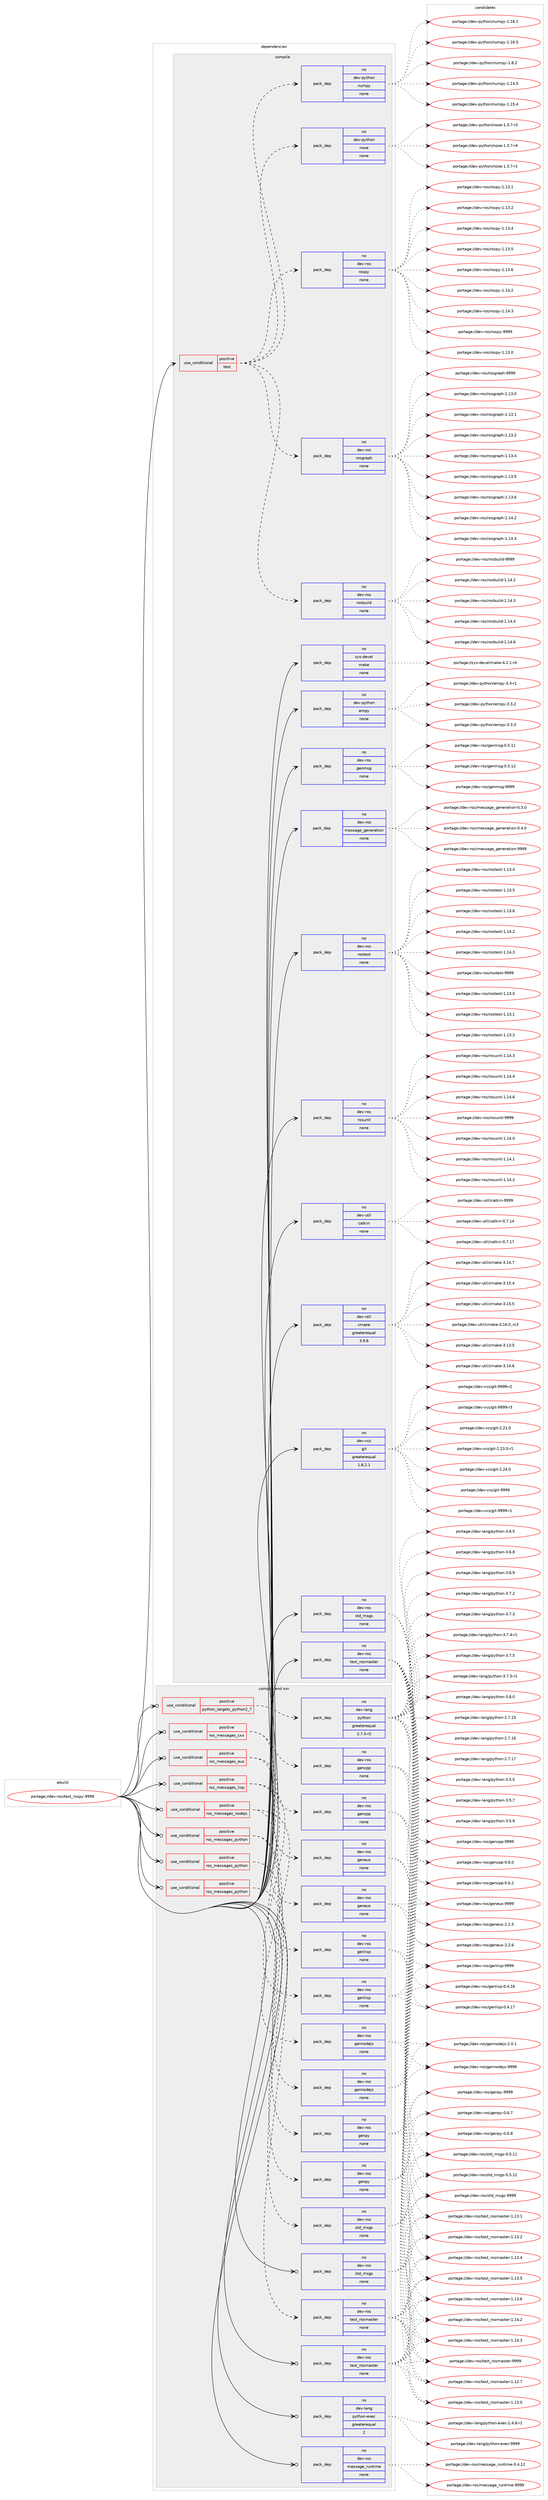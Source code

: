 digraph prolog {

# *************
# Graph options
# *************

newrank=true;
concentrate=true;
compound=true;
graph [rankdir=LR,fontname=Helvetica,fontsize=10,ranksep=1.5];#, ranksep=2.5, nodesep=0.2];
edge  [arrowhead=vee];
node  [fontname=Helvetica,fontsize=10];

# **********
# The ebuild
# **********

subgraph cluster_leftcol {
color=gray;
rank=same;
label=<<i>ebuild</i>>;
id [label="portage://dev-ros/test_rospy-9999", color=red, width=4, href="../dev-ros/test_rospy-9999.svg"];
}

# ****************
# The dependencies
# ****************

subgraph cluster_midcol {
color=gray;
label=<<i>dependencies</i>>;
subgraph cluster_compile {
fillcolor="#eeeeee";
style=filled;
label=<<i>compile</i>>;
subgraph cond45397 {
dependency205277 [label=<<TABLE BORDER="0" CELLBORDER="1" CELLSPACING="0" CELLPADDING="4"><TR><TD ROWSPAN="3" CELLPADDING="10">use_conditional</TD></TR><TR><TD>positive</TD></TR><TR><TD>test</TD></TR></TABLE>>, shape=none, color=red];
subgraph pack156452 {
dependency205278 [label=<<TABLE BORDER="0" CELLBORDER="1" CELLSPACING="0" CELLPADDING="4" WIDTH="220"><TR><TD ROWSPAN="6" CELLPADDING="30">pack_dep</TD></TR><TR><TD WIDTH="110">no</TD></TR><TR><TD>dev-python</TD></TR><TR><TD>numpy</TD></TR><TR><TD>none</TD></TR><TR><TD></TD></TR></TABLE>>, shape=none, color=blue];
}
dependency205277:e -> dependency205278:w [weight=20,style="dashed",arrowhead="vee"];
subgraph pack156453 {
dependency205279 [label=<<TABLE BORDER="0" CELLBORDER="1" CELLSPACING="0" CELLPADDING="4" WIDTH="220"><TR><TD ROWSPAN="6" CELLPADDING="30">pack_dep</TD></TR><TR><TD WIDTH="110">no</TD></TR><TR><TD>dev-ros</TD></TR><TR><TD>rosbuild</TD></TR><TR><TD>none</TD></TR><TR><TD></TD></TR></TABLE>>, shape=none, color=blue];
}
dependency205277:e -> dependency205279:w [weight=20,style="dashed",arrowhead="vee"];
subgraph pack156454 {
dependency205280 [label=<<TABLE BORDER="0" CELLBORDER="1" CELLSPACING="0" CELLPADDING="4" WIDTH="220"><TR><TD ROWSPAN="6" CELLPADDING="30">pack_dep</TD></TR><TR><TD WIDTH="110">no</TD></TR><TR><TD>dev-ros</TD></TR><TR><TD>rosgraph</TD></TR><TR><TD>none</TD></TR><TR><TD></TD></TR></TABLE>>, shape=none, color=blue];
}
dependency205277:e -> dependency205280:w [weight=20,style="dashed",arrowhead="vee"];
subgraph pack156455 {
dependency205281 [label=<<TABLE BORDER="0" CELLBORDER="1" CELLSPACING="0" CELLPADDING="4" WIDTH="220"><TR><TD ROWSPAN="6" CELLPADDING="30">pack_dep</TD></TR><TR><TD WIDTH="110">no</TD></TR><TR><TD>dev-ros</TD></TR><TR><TD>rospy</TD></TR><TR><TD>none</TD></TR><TR><TD></TD></TR></TABLE>>, shape=none, color=blue];
}
dependency205277:e -> dependency205281:w [weight=20,style="dashed",arrowhead="vee"];
subgraph pack156456 {
dependency205282 [label=<<TABLE BORDER="0" CELLBORDER="1" CELLSPACING="0" CELLPADDING="4" WIDTH="220"><TR><TD ROWSPAN="6" CELLPADDING="30">pack_dep</TD></TR><TR><TD WIDTH="110">no</TD></TR><TR><TD>dev-python</TD></TR><TR><TD>nose</TD></TR><TR><TD>none</TD></TR><TR><TD></TD></TR></TABLE>>, shape=none, color=blue];
}
dependency205277:e -> dependency205282:w [weight=20,style="dashed",arrowhead="vee"];
}
id:e -> dependency205277:w [weight=20,style="solid",arrowhead="vee"];
subgraph pack156457 {
dependency205283 [label=<<TABLE BORDER="0" CELLBORDER="1" CELLSPACING="0" CELLPADDING="4" WIDTH="220"><TR><TD ROWSPAN="6" CELLPADDING="30">pack_dep</TD></TR><TR><TD WIDTH="110">no</TD></TR><TR><TD>dev-python</TD></TR><TR><TD>empy</TD></TR><TR><TD>none</TD></TR><TR><TD></TD></TR></TABLE>>, shape=none, color=blue];
}
id:e -> dependency205283:w [weight=20,style="solid",arrowhead="vee"];
subgraph pack156458 {
dependency205284 [label=<<TABLE BORDER="0" CELLBORDER="1" CELLSPACING="0" CELLPADDING="4" WIDTH="220"><TR><TD ROWSPAN="6" CELLPADDING="30">pack_dep</TD></TR><TR><TD WIDTH="110">no</TD></TR><TR><TD>dev-ros</TD></TR><TR><TD>genmsg</TD></TR><TR><TD>none</TD></TR><TR><TD></TD></TR></TABLE>>, shape=none, color=blue];
}
id:e -> dependency205284:w [weight=20,style="solid",arrowhead="vee"];
subgraph pack156459 {
dependency205285 [label=<<TABLE BORDER="0" CELLBORDER="1" CELLSPACING="0" CELLPADDING="4" WIDTH="220"><TR><TD ROWSPAN="6" CELLPADDING="30">pack_dep</TD></TR><TR><TD WIDTH="110">no</TD></TR><TR><TD>dev-ros</TD></TR><TR><TD>message_generation</TD></TR><TR><TD>none</TD></TR><TR><TD></TD></TR></TABLE>>, shape=none, color=blue];
}
id:e -> dependency205285:w [weight=20,style="solid",arrowhead="vee"];
subgraph pack156460 {
dependency205286 [label=<<TABLE BORDER="0" CELLBORDER="1" CELLSPACING="0" CELLPADDING="4" WIDTH="220"><TR><TD ROWSPAN="6" CELLPADDING="30">pack_dep</TD></TR><TR><TD WIDTH="110">no</TD></TR><TR><TD>dev-ros</TD></TR><TR><TD>rostest</TD></TR><TR><TD>none</TD></TR><TR><TD></TD></TR></TABLE>>, shape=none, color=blue];
}
id:e -> dependency205286:w [weight=20,style="solid",arrowhead="vee"];
subgraph pack156461 {
dependency205287 [label=<<TABLE BORDER="0" CELLBORDER="1" CELLSPACING="0" CELLPADDING="4" WIDTH="220"><TR><TD ROWSPAN="6" CELLPADDING="30">pack_dep</TD></TR><TR><TD WIDTH="110">no</TD></TR><TR><TD>dev-ros</TD></TR><TR><TD>rosunit</TD></TR><TR><TD>none</TD></TR><TR><TD></TD></TR></TABLE>>, shape=none, color=blue];
}
id:e -> dependency205287:w [weight=20,style="solid",arrowhead="vee"];
subgraph pack156462 {
dependency205288 [label=<<TABLE BORDER="0" CELLBORDER="1" CELLSPACING="0" CELLPADDING="4" WIDTH="220"><TR><TD ROWSPAN="6" CELLPADDING="30">pack_dep</TD></TR><TR><TD WIDTH="110">no</TD></TR><TR><TD>dev-ros</TD></TR><TR><TD>std_msgs</TD></TR><TR><TD>none</TD></TR><TR><TD></TD></TR></TABLE>>, shape=none, color=blue];
}
id:e -> dependency205288:w [weight=20,style="solid",arrowhead="vee"];
subgraph pack156463 {
dependency205289 [label=<<TABLE BORDER="0" CELLBORDER="1" CELLSPACING="0" CELLPADDING="4" WIDTH="220"><TR><TD ROWSPAN="6" CELLPADDING="30">pack_dep</TD></TR><TR><TD WIDTH="110">no</TD></TR><TR><TD>dev-ros</TD></TR><TR><TD>test_rosmaster</TD></TR><TR><TD>none</TD></TR><TR><TD></TD></TR></TABLE>>, shape=none, color=blue];
}
id:e -> dependency205289:w [weight=20,style="solid",arrowhead="vee"];
subgraph pack156464 {
dependency205290 [label=<<TABLE BORDER="0" CELLBORDER="1" CELLSPACING="0" CELLPADDING="4" WIDTH="220"><TR><TD ROWSPAN="6" CELLPADDING="30">pack_dep</TD></TR><TR><TD WIDTH="110">no</TD></TR><TR><TD>dev-util</TD></TR><TR><TD>catkin</TD></TR><TR><TD>none</TD></TR><TR><TD></TD></TR></TABLE>>, shape=none, color=blue];
}
id:e -> dependency205290:w [weight=20,style="solid",arrowhead="vee"];
subgraph pack156465 {
dependency205291 [label=<<TABLE BORDER="0" CELLBORDER="1" CELLSPACING="0" CELLPADDING="4" WIDTH="220"><TR><TD ROWSPAN="6" CELLPADDING="30">pack_dep</TD></TR><TR><TD WIDTH="110">no</TD></TR><TR><TD>dev-util</TD></TR><TR><TD>cmake</TD></TR><TR><TD>greaterequal</TD></TR><TR><TD>3.9.6</TD></TR></TABLE>>, shape=none, color=blue];
}
id:e -> dependency205291:w [weight=20,style="solid",arrowhead="vee"];
subgraph pack156466 {
dependency205292 [label=<<TABLE BORDER="0" CELLBORDER="1" CELLSPACING="0" CELLPADDING="4" WIDTH="220"><TR><TD ROWSPAN="6" CELLPADDING="30">pack_dep</TD></TR><TR><TD WIDTH="110">no</TD></TR><TR><TD>dev-vcs</TD></TR><TR><TD>git</TD></TR><TR><TD>greaterequal</TD></TR><TR><TD>1.8.2.1</TD></TR></TABLE>>, shape=none, color=blue];
}
id:e -> dependency205292:w [weight=20,style="solid",arrowhead="vee"];
subgraph pack156467 {
dependency205293 [label=<<TABLE BORDER="0" CELLBORDER="1" CELLSPACING="0" CELLPADDING="4" WIDTH="220"><TR><TD ROWSPAN="6" CELLPADDING="30">pack_dep</TD></TR><TR><TD WIDTH="110">no</TD></TR><TR><TD>sys-devel</TD></TR><TR><TD>make</TD></TR><TR><TD>none</TD></TR><TR><TD></TD></TR></TABLE>>, shape=none, color=blue];
}
id:e -> dependency205293:w [weight=20,style="solid",arrowhead="vee"];
}
subgraph cluster_compileandrun {
fillcolor="#eeeeee";
style=filled;
label=<<i>compile and run</i>>;
subgraph cond45398 {
dependency205294 [label=<<TABLE BORDER="0" CELLBORDER="1" CELLSPACING="0" CELLPADDING="4"><TR><TD ROWSPAN="3" CELLPADDING="10">use_conditional</TD></TR><TR><TD>positive</TD></TR><TR><TD>python_targets_python2_7</TD></TR></TABLE>>, shape=none, color=red];
subgraph pack156468 {
dependency205295 [label=<<TABLE BORDER="0" CELLBORDER="1" CELLSPACING="0" CELLPADDING="4" WIDTH="220"><TR><TD ROWSPAN="6" CELLPADDING="30">pack_dep</TD></TR><TR><TD WIDTH="110">no</TD></TR><TR><TD>dev-lang</TD></TR><TR><TD>python</TD></TR><TR><TD>greaterequal</TD></TR><TR><TD>2.7.5-r2</TD></TR></TABLE>>, shape=none, color=blue];
}
dependency205294:e -> dependency205295:w [weight=20,style="dashed",arrowhead="vee"];
}
id:e -> dependency205294:w [weight=20,style="solid",arrowhead="odotvee"];
subgraph cond45399 {
dependency205296 [label=<<TABLE BORDER="0" CELLBORDER="1" CELLSPACING="0" CELLPADDING="4"><TR><TD ROWSPAN="3" CELLPADDING="10">use_conditional</TD></TR><TR><TD>positive</TD></TR><TR><TD>ros_messages_cxx</TD></TR></TABLE>>, shape=none, color=red];
subgraph pack156469 {
dependency205297 [label=<<TABLE BORDER="0" CELLBORDER="1" CELLSPACING="0" CELLPADDING="4" WIDTH="220"><TR><TD ROWSPAN="6" CELLPADDING="30">pack_dep</TD></TR><TR><TD WIDTH="110">no</TD></TR><TR><TD>dev-ros</TD></TR><TR><TD>gencpp</TD></TR><TR><TD>none</TD></TR><TR><TD></TD></TR></TABLE>>, shape=none, color=blue];
}
dependency205296:e -> dependency205297:w [weight=20,style="dashed",arrowhead="vee"];
subgraph pack156470 {
dependency205298 [label=<<TABLE BORDER="0" CELLBORDER="1" CELLSPACING="0" CELLPADDING="4" WIDTH="220"><TR><TD ROWSPAN="6" CELLPADDING="30">pack_dep</TD></TR><TR><TD WIDTH="110">no</TD></TR><TR><TD>dev-ros</TD></TR><TR><TD>gencpp</TD></TR><TR><TD>none</TD></TR><TR><TD></TD></TR></TABLE>>, shape=none, color=blue];
}
dependency205296:e -> dependency205298:w [weight=20,style="dashed",arrowhead="vee"];
}
id:e -> dependency205296:w [weight=20,style="solid",arrowhead="odotvee"];
subgraph cond45400 {
dependency205299 [label=<<TABLE BORDER="0" CELLBORDER="1" CELLSPACING="0" CELLPADDING="4"><TR><TD ROWSPAN="3" CELLPADDING="10">use_conditional</TD></TR><TR><TD>positive</TD></TR><TR><TD>ros_messages_eus</TD></TR></TABLE>>, shape=none, color=red];
subgraph pack156471 {
dependency205300 [label=<<TABLE BORDER="0" CELLBORDER="1" CELLSPACING="0" CELLPADDING="4" WIDTH="220"><TR><TD ROWSPAN="6" CELLPADDING="30">pack_dep</TD></TR><TR><TD WIDTH="110">no</TD></TR><TR><TD>dev-ros</TD></TR><TR><TD>geneus</TD></TR><TR><TD>none</TD></TR><TR><TD></TD></TR></TABLE>>, shape=none, color=blue];
}
dependency205299:e -> dependency205300:w [weight=20,style="dashed",arrowhead="vee"];
subgraph pack156472 {
dependency205301 [label=<<TABLE BORDER="0" CELLBORDER="1" CELLSPACING="0" CELLPADDING="4" WIDTH="220"><TR><TD ROWSPAN="6" CELLPADDING="30">pack_dep</TD></TR><TR><TD WIDTH="110">no</TD></TR><TR><TD>dev-ros</TD></TR><TR><TD>geneus</TD></TR><TR><TD>none</TD></TR><TR><TD></TD></TR></TABLE>>, shape=none, color=blue];
}
dependency205299:e -> dependency205301:w [weight=20,style="dashed",arrowhead="vee"];
}
id:e -> dependency205299:w [weight=20,style="solid",arrowhead="odotvee"];
subgraph cond45401 {
dependency205302 [label=<<TABLE BORDER="0" CELLBORDER="1" CELLSPACING="0" CELLPADDING="4"><TR><TD ROWSPAN="3" CELLPADDING="10">use_conditional</TD></TR><TR><TD>positive</TD></TR><TR><TD>ros_messages_lisp</TD></TR></TABLE>>, shape=none, color=red];
subgraph pack156473 {
dependency205303 [label=<<TABLE BORDER="0" CELLBORDER="1" CELLSPACING="0" CELLPADDING="4" WIDTH="220"><TR><TD ROWSPAN="6" CELLPADDING="30">pack_dep</TD></TR><TR><TD WIDTH="110">no</TD></TR><TR><TD>dev-ros</TD></TR><TR><TD>genlisp</TD></TR><TR><TD>none</TD></TR><TR><TD></TD></TR></TABLE>>, shape=none, color=blue];
}
dependency205302:e -> dependency205303:w [weight=20,style="dashed",arrowhead="vee"];
subgraph pack156474 {
dependency205304 [label=<<TABLE BORDER="0" CELLBORDER="1" CELLSPACING="0" CELLPADDING="4" WIDTH="220"><TR><TD ROWSPAN="6" CELLPADDING="30">pack_dep</TD></TR><TR><TD WIDTH="110">no</TD></TR><TR><TD>dev-ros</TD></TR><TR><TD>genlisp</TD></TR><TR><TD>none</TD></TR><TR><TD></TD></TR></TABLE>>, shape=none, color=blue];
}
dependency205302:e -> dependency205304:w [weight=20,style="dashed",arrowhead="vee"];
}
id:e -> dependency205302:w [weight=20,style="solid",arrowhead="odotvee"];
subgraph cond45402 {
dependency205305 [label=<<TABLE BORDER="0" CELLBORDER="1" CELLSPACING="0" CELLPADDING="4"><TR><TD ROWSPAN="3" CELLPADDING="10">use_conditional</TD></TR><TR><TD>positive</TD></TR><TR><TD>ros_messages_nodejs</TD></TR></TABLE>>, shape=none, color=red];
subgraph pack156475 {
dependency205306 [label=<<TABLE BORDER="0" CELLBORDER="1" CELLSPACING="0" CELLPADDING="4" WIDTH="220"><TR><TD ROWSPAN="6" CELLPADDING="30">pack_dep</TD></TR><TR><TD WIDTH="110">no</TD></TR><TR><TD>dev-ros</TD></TR><TR><TD>gennodejs</TD></TR><TR><TD>none</TD></TR><TR><TD></TD></TR></TABLE>>, shape=none, color=blue];
}
dependency205305:e -> dependency205306:w [weight=20,style="dashed",arrowhead="vee"];
subgraph pack156476 {
dependency205307 [label=<<TABLE BORDER="0" CELLBORDER="1" CELLSPACING="0" CELLPADDING="4" WIDTH="220"><TR><TD ROWSPAN="6" CELLPADDING="30">pack_dep</TD></TR><TR><TD WIDTH="110">no</TD></TR><TR><TD>dev-ros</TD></TR><TR><TD>gennodejs</TD></TR><TR><TD>none</TD></TR><TR><TD></TD></TR></TABLE>>, shape=none, color=blue];
}
dependency205305:e -> dependency205307:w [weight=20,style="dashed",arrowhead="vee"];
}
id:e -> dependency205305:w [weight=20,style="solid",arrowhead="odotvee"];
subgraph cond45403 {
dependency205308 [label=<<TABLE BORDER="0" CELLBORDER="1" CELLSPACING="0" CELLPADDING="4"><TR><TD ROWSPAN="3" CELLPADDING="10">use_conditional</TD></TR><TR><TD>positive</TD></TR><TR><TD>ros_messages_python</TD></TR></TABLE>>, shape=none, color=red];
subgraph pack156477 {
dependency205309 [label=<<TABLE BORDER="0" CELLBORDER="1" CELLSPACING="0" CELLPADDING="4" WIDTH="220"><TR><TD ROWSPAN="6" CELLPADDING="30">pack_dep</TD></TR><TR><TD WIDTH="110">no</TD></TR><TR><TD>dev-ros</TD></TR><TR><TD>genpy</TD></TR><TR><TD>none</TD></TR><TR><TD></TD></TR></TABLE>>, shape=none, color=blue];
}
dependency205308:e -> dependency205309:w [weight=20,style="dashed",arrowhead="vee"];
subgraph pack156478 {
dependency205310 [label=<<TABLE BORDER="0" CELLBORDER="1" CELLSPACING="0" CELLPADDING="4" WIDTH="220"><TR><TD ROWSPAN="6" CELLPADDING="30">pack_dep</TD></TR><TR><TD WIDTH="110">no</TD></TR><TR><TD>dev-ros</TD></TR><TR><TD>genpy</TD></TR><TR><TD>none</TD></TR><TR><TD></TD></TR></TABLE>>, shape=none, color=blue];
}
dependency205308:e -> dependency205310:w [weight=20,style="dashed",arrowhead="vee"];
}
id:e -> dependency205308:w [weight=20,style="solid",arrowhead="odotvee"];
subgraph cond45404 {
dependency205311 [label=<<TABLE BORDER="0" CELLBORDER="1" CELLSPACING="0" CELLPADDING="4"><TR><TD ROWSPAN="3" CELLPADDING="10">use_conditional</TD></TR><TR><TD>positive</TD></TR><TR><TD>ros_messages_python</TD></TR></TABLE>>, shape=none, color=red];
subgraph pack156479 {
dependency205312 [label=<<TABLE BORDER="0" CELLBORDER="1" CELLSPACING="0" CELLPADDING="4" WIDTH="220"><TR><TD ROWSPAN="6" CELLPADDING="30">pack_dep</TD></TR><TR><TD WIDTH="110">no</TD></TR><TR><TD>dev-ros</TD></TR><TR><TD>std_msgs</TD></TR><TR><TD>none</TD></TR><TR><TD></TD></TR></TABLE>>, shape=none, color=blue];
}
dependency205311:e -> dependency205312:w [weight=20,style="dashed",arrowhead="vee"];
}
id:e -> dependency205311:w [weight=20,style="solid",arrowhead="odotvee"];
subgraph cond45405 {
dependency205313 [label=<<TABLE BORDER="0" CELLBORDER="1" CELLSPACING="0" CELLPADDING="4"><TR><TD ROWSPAN="3" CELLPADDING="10">use_conditional</TD></TR><TR><TD>positive</TD></TR><TR><TD>ros_messages_python</TD></TR></TABLE>>, shape=none, color=red];
subgraph pack156480 {
dependency205314 [label=<<TABLE BORDER="0" CELLBORDER="1" CELLSPACING="0" CELLPADDING="4" WIDTH="220"><TR><TD ROWSPAN="6" CELLPADDING="30">pack_dep</TD></TR><TR><TD WIDTH="110">no</TD></TR><TR><TD>dev-ros</TD></TR><TR><TD>test_rosmaster</TD></TR><TR><TD>none</TD></TR><TR><TD></TD></TR></TABLE>>, shape=none, color=blue];
}
dependency205313:e -> dependency205314:w [weight=20,style="dashed",arrowhead="vee"];
}
id:e -> dependency205313:w [weight=20,style="solid",arrowhead="odotvee"];
subgraph pack156481 {
dependency205315 [label=<<TABLE BORDER="0" CELLBORDER="1" CELLSPACING="0" CELLPADDING="4" WIDTH="220"><TR><TD ROWSPAN="6" CELLPADDING="30">pack_dep</TD></TR><TR><TD WIDTH="110">no</TD></TR><TR><TD>dev-lang</TD></TR><TR><TD>python-exec</TD></TR><TR><TD>greaterequal</TD></TR><TR><TD>2</TD></TR></TABLE>>, shape=none, color=blue];
}
id:e -> dependency205315:w [weight=20,style="solid",arrowhead="odotvee"];
subgraph pack156482 {
dependency205316 [label=<<TABLE BORDER="0" CELLBORDER="1" CELLSPACING="0" CELLPADDING="4" WIDTH="220"><TR><TD ROWSPAN="6" CELLPADDING="30">pack_dep</TD></TR><TR><TD WIDTH="110">no</TD></TR><TR><TD>dev-ros</TD></TR><TR><TD>message_runtime</TD></TR><TR><TD>none</TD></TR><TR><TD></TD></TR></TABLE>>, shape=none, color=blue];
}
id:e -> dependency205316:w [weight=20,style="solid",arrowhead="odotvee"];
subgraph pack156483 {
dependency205317 [label=<<TABLE BORDER="0" CELLBORDER="1" CELLSPACING="0" CELLPADDING="4" WIDTH="220"><TR><TD ROWSPAN="6" CELLPADDING="30">pack_dep</TD></TR><TR><TD WIDTH="110">no</TD></TR><TR><TD>dev-ros</TD></TR><TR><TD>std_msgs</TD></TR><TR><TD>none</TD></TR><TR><TD></TD></TR></TABLE>>, shape=none, color=blue];
}
id:e -> dependency205317:w [weight=20,style="solid",arrowhead="odotvee"];
subgraph pack156484 {
dependency205318 [label=<<TABLE BORDER="0" CELLBORDER="1" CELLSPACING="0" CELLPADDING="4" WIDTH="220"><TR><TD ROWSPAN="6" CELLPADDING="30">pack_dep</TD></TR><TR><TD WIDTH="110">no</TD></TR><TR><TD>dev-ros</TD></TR><TR><TD>test_rosmaster</TD></TR><TR><TD>none</TD></TR><TR><TD></TD></TR></TABLE>>, shape=none, color=blue];
}
id:e -> dependency205318:w [weight=20,style="solid",arrowhead="odotvee"];
}
subgraph cluster_run {
fillcolor="#eeeeee";
style=filled;
label=<<i>run</i>>;
}
}

# **************
# The candidates
# **************

subgraph cluster_choices {
rank=same;
color=gray;
label=<<i>candidates</i>>;

subgraph choice156452 {
color=black;
nodesep=1;
choiceportage100101118451121211161041111104711011710911212145494649524653 [label="portage://dev-python/numpy-1.14.5", color=red, width=4,href="../dev-python/numpy-1.14.5.svg"];
choiceportage100101118451121211161041111104711011710911212145494649534652 [label="portage://dev-python/numpy-1.15.4", color=red, width=4,href="../dev-python/numpy-1.15.4.svg"];
choiceportage100101118451121211161041111104711011710911212145494649544649 [label="portage://dev-python/numpy-1.16.1", color=red, width=4,href="../dev-python/numpy-1.16.1.svg"];
choiceportage100101118451121211161041111104711011710911212145494649544653 [label="portage://dev-python/numpy-1.16.5", color=red, width=4,href="../dev-python/numpy-1.16.5.svg"];
choiceportage1001011184511212111610411111047110117109112121454946564650 [label="portage://dev-python/numpy-1.8.2", color=red, width=4,href="../dev-python/numpy-1.8.2.svg"];
dependency205278:e -> choiceportage100101118451121211161041111104711011710911212145494649524653:w [style=dotted,weight="100"];
dependency205278:e -> choiceportage100101118451121211161041111104711011710911212145494649534652:w [style=dotted,weight="100"];
dependency205278:e -> choiceportage100101118451121211161041111104711011710911212145494649544649:w [style=dotted,weight="100"];
dependency205278:e -> choiceportage100101118451121211161041111104711011710911212145494649544653:w [style=dotted,weight="100"];
dependency205278:e -> choiceportage1001011184511212111610411111047110117109112121454946564650:w [style=dotted,weight="100"];
}
subgraph choice156453 {
color=black;
nodesep=1;
choiceportage10010111845114111115471141111159811710510810045494649524650 [label="portage://dev-ros/rosbuild-1.14.2", color=red, width=4,href="../dev-ros/rosbuild-1.14.2.svg"];
choiceportage10010111845114111115471141111159811710510810045494649524651 [label="portage://dev-ros/rosbuild-1.14.3", color=red, width=4,href="../dev-ros/rosbuild-1.14.3.svg"];
choiceportage10010111845114111115471141111159811710510810045494649524652 [label="portage://dev-ros/rosbuild-1.14.4", color=red, width=4,href="../dev-ros/rosbuild-1.14.4.svg"];
choiceportage10010111845114111115471141111159811710510810045494649524654 [label="portage://dev-ros/rosbuild-1.14.6", color=red, width=4,href="../dev-ros/rosbuild-1.14.6.svg"];
choiceportage1001011184511411111547114111115981171051081004557575757 [label="portage://dev-ros/rosbuild-9999", color=red, width=4,href="../dev-ros/rosbuild-9999.svg"];
dependency205279:e -> choiceportage10010111845114111115471141111159811710510810045494649524650:w [style=dotted,weight="100"];
dependency205279:e -> choiceportage10010111845114111115471141111159811710510810045494649524651:w [style=dotted,weight="100"];
dependency205279:e -> choiceportage10010111845114111115471141111159811710510810045494649524652:w [style=dotted,weight="100"];
dependency205279:e -> choiceportage10010111845114111115471141111159811710510810045494649524654:w [style=dotted,weight="100"];
dependency205279:e -> choiceportage1001011184511411111547114111115981171051081004557575757:w [style=dotted,weight="100"];
}
subgraph choice156454 {
color=black;
nodesep=1;
choiceportage10010111845114111115471141111151031149711210445494649514648 [label="portage://dev-ros/rosgraph-1.13.0", color=red, width=4,href="../dev-ros/rosgraph-1.13.0.svg"];
choiceportage10010111845114111115471141111151031149711210445494649514649 [label="portage://dev-ros/rosgraph-1.13.1", color=red, width=4,href="../dev-ros/rosgraph-1.13.1.svg"];
choiceportage10010111845114111115471141111151031149711210445494649514650 [label="portage://dev-ros/rosgraph-1.13.2", color=red, width=4,href="../dev-ros/rosgraph-1.13.2.svg"];
choiceportage10010111845114111115471141111151031149711210445494649514652 [label="portage://dev-ros/rosgraph-1.13.4", color=red, width=4,href="../dev-ros/rosgraph-1.13.4.svg"];
choiceportage10010111845114111115471141111151031149711210445494649514653 [label="portage://dev-ros/rosgraph-1.13.5", color=red, width=4,href="../dev-ros/rosgraph-1.13.5.svg"];
choiceportage10010111845114111115471141111151031149711210445494649514654 [label="portage://dev-ros/rosgraph-1.13.6", color=red, width=4,href="../dev-ros/rosgraph-1.13.6.svg"];
choiceportage10010111845114111115471141111151031149711210445494649524650 [label="portage://dev-ros/rosgraph-1.14.2", color=red, width=4,href="../dev-ros/rosgraph-1.14.2.svg"];
choiceportage10010111845114111115471141111151031149711210445494649524651 [label="portage://dev-ros/rosgraph-1.14.3", color=red, width=4,href="../dev-ros/rosgraph-1.14.3.svg"];
choiceportage1001011184511411111547114111115103114971121044557575757 [label="portage://dev-ros/rosgraph-9999", color=red, width=4,href="../dev-ros/rosgraph-9999.svg"];
dependency205280:e -> choiceportage10010111845114111115471141111151031149711210445494649514648:w [style=dotted,weight="100"];
dependency205280:e -> choiceportage10010111845114111115471141111151031149711210445494649514649:w [style=dotted,weight="100"];
dependency205280:e -> choiceportage10010111845114111115471141111151031149711210445494649514650:w [style=dotted,weight="100"];
dependency205280:e -> choiceportage10010111845114111115471141111151031149711210445494649514652:w [style=dotted,weight="100"];
dependency205280:e -> choiceportage10010111845114111115471141111151031149711210445494649514653:w [style=dotted,weight="100"];
dependency205280:e -> choiceportage10010111845114111115471141111151031149711210445494649514654:w [style=dotted,weight="100"];
dependency205280:e -> choiceportage10010111845114111115471141111151031149711210445494649524650:w [style=dotted,weight="100"];
dependency205280:e -> choiceportage10010111845114111115471141111151031149711210445494649524651:w [style=dotted,weight="100"];
dependency205280:e -> choiceportage1001011184511411111547114111115103114971121044557575757:w [style=dotted,weight="100"];
}
subgraph choice156455 {
color=black;
nodesep=1;
choiceportage100101118451141111154711411111511212145494649514648 [label="portage://dev-ros/rospy-1.13.0", color=red, width=4,href="../dev-ros/rospy-1.13.0.svg"];
choiceportage100101118451141111154711411111511212145494649514649 [label="portage://dev-ros/rospy-1.13.1", color=red, width=4,href="../dev-ros/rospy-1.13.1.svg"];
choiceportage100101118451141111154711411111511212145494649514650 [label="portage://dev-ros/rospy-1.13.2", color=red, width=4,href="../dev-ros/rospy-1.13.2.svg"];
choiceportage100101118451141111154711411111511212145494649514652 [label="portage://dev-ros/rospy-1.13.4", color=red, width=4,href="../dev-ros/rospy-1.13.4.svg"];
choiceportage100101118451141111154711411111511212145494649514653 [label="portage://dev-ros/rospy-1.13.5", color=red, width=4,href="../dev-ros/rospy-1.13.5.svg"];
choiceportage100101118451141111154711411111511212145494649514654 [label="portage://dev-ros/rospy-1.13.6", color=red, width=4,href="../dev-ros/rospy-1.13.6.svg"];
choiceportage100101118451141111154711411111511212145494649524650 [label="portage://dev-ros/rospy-1.14.2", color=red, width=4,href="../dev-ros/rospy-1.14.2.svg"];
choiceportage100101118451141111154711411111511212145494649524651 [label="portage://dev-ros/rospy-1.14.3", color=red, width=4,href="../dev-ros/rospy-1.14.3.svg"];
choiceportage10010111845114111115471141111151121214557575757 [label="portage://dev-ros/rospy-9999", color=red, width=4,href="../dev-ros/rospy-9999.svg"];
dependency205281:e -> choiceportage100101118451141111154711411111511212145494649514648:w [style=dotted,weight="100"];
dependency205281:e -> choiceportage100101118451141111154711411111511212145494649514649:w [style=dotted,weight="100"];
dependency205281:e -> choiceportage100101118451141111154711411111511212145494649514650:w [style=dotted,weight="100"];
dependency205281:e -> choiceportage100101118451141111154711411111511212145494649514652:w [style=dotted,weight="100"];
dependency205281:e -> choiceportage100101118451141111154711411111511212145494649514653:w [style=dotted,weight="100"];
dependency205281:e -> choiceportage100101118451141111154711411111511212145494649514654:w [style=dotted,weight="100"];
dependency205281:e -> choiceportage100101118451141111154711411111511212145494649524650:w [style=dotted,weight="100"];
dependency205281:e -> choiceportage100101118451141111154711411111511212145494649524651:w [style=dotted,weight="100"];
dependency205281:e -> choiceportage10010111845114111115471141111151121214557575757:w [style=dotted,weight="100"];
}
subgraph choice156456 {
color=black;
nodesep=1;
choiceportage10010111845112121116104111110471101111151014549465146554511449 [label="portage://dev-python/nose-1.3.7-r1", color=red, width=4,href="../dev-python/nose-1.3.7-r1.svg"];
choiceportage10010111845112121116104111110471101111151014549465146554511451 [label="portage://dev-python/nose-1.3.7-r3", color=red, width=4,href="../dev-python/nose-1.3.7-r3.svg"];
choiceportage10010111845112121116104111110471101111151014549465146554511452 [label="portage://dev-python/nose-1.3.7-r4", color=red, width=4,href="../dev-python/nose-1.3.7-r4.svg"];
dependency205282:e -> choiceportage10010111845112121116104111110471101111151014549465146554511449:w [style=dotted,weight="100"];
dependency205282:e -> choiceportage10010111845112121116104111110471101111151014549465146554511451:w [style=dotted,weight="100"];
dependency205282:e -> choiceportage10010111845112121116104111110471101111151014549465146554511452:w [style=dotted,weight="100"];
}
subgraph choice156457 {
color=black;
nodesep=1;
choiceportage1001011184511212111610411111047101109112121455146514511449 [label="portage://dev-python/empy-3.3-r1", color=red, width=4,href="../dev-python/empy-3.3-r1.svg"];
choiceportage1001011184511212111610411111047101109112121455146514650 [label="portage://dev-python/empy-3.3.2", color=red, width=4,href="../dev-python/empy-3.3.2.svg"];
choiceportage1001011184511212111610411111047101109112121455146514651 [label="portage://dev-python/empy-3.3.3", color=red, width=4,href="../dev-python/empy-3.3.3.svg"];
dependency205283:e -> choiceportage1001011184511212111610411111047101109112121455146514511449:w [style=dotted,weight="100"];
dependency205283:e -> choiceportage1001011184511212111610411111047101109112121455146514650:w [style=dotted,weight="100"];
dependency205283:e -> choiceportage1001011184511212111610411111047101109112121455146514651:w [style=dotted,weight="100"];
}
subgraph choice156458 {
color=black;
nodesep=1;
choiceportage100101118451141111154710310111010911510345484653464949 [label="portage://dev-ros/genmsg-0.5.11", color=red, width=4,href="../dev-ros/genmsg-0.5.11.svg"];
choiceportage100101118451141111154710310111010911510345484653464950 [label="portage://dev-ros/genmsg-0.5.12", color=red, width=4,href="../dev-ros/genmsg-0.5.12.svg"];
choiceportage10010111845114111115471031011101091151034557575757 [label="portage://dev-ros/genmsg-9999", color=red, width=4,href="../dev-ros/genmsg-9999.svg"];
dependency205284:e -> choiceportage100101118451141111154710310111010911510345484653464949:w [style=dotted,weight="100"];
dependency205284:e -> choiceportage100101118451141111154710310111010911510345484653464950:w [style=dotted,weight="100"];
dependency205284:e -> choiceportage10010111845114111115471031011101091151034557575757:w [style=dotted,weight="100"];
}
subgraph choice156459 {
color=black;
nodesep=1;
choiceportage1001011184511411111547109101115115971031019510310111010111497116105111110454846514648 [label="portage://dev-ros/message_generation-0.3.0", color=red, width=4,href="../dev-ros/message_generation-0.3.0.svg"];
choiceportage1001011184511411111547109101115115971031019510310111010111497116105111110454846524648 [label="portage://dev-ros/message_generation-0.4.0", color=red, width=4,href="../dev-ros/message_generation-0.4.0.svg"];
choiceportage10010111845114111115471091011151159710310195103101110101114971161051111104557575757 [label="portage://dev-ros/message_generation-9999", color=red, width=4,href="../dev-ros/message_generation-9999.svg"];
dependency205285:e -> choiceportage1001011184511411111547109101115115971031019510310111010111497116105111110454846514648:w [style=dotted,weight="100"];
dependency205285:e -> choiceportage1001011184511411111547109101115115971031019510310111010111497116105111110454846524648:w [style=dotted,weight="100"];
dependency205285:e -> choiceportage10010111845114111115471091011151159710310195103101110101114971161051111104557575757:w [style=dotted,weight="100"];
}
subgraph choice156460 {
color=black;
nodesep=1;
choiceportage100101118451141111154711411111511610111511645494649514648 [label="portage://dev-ros/rostest-1.13.0", color=red, width=4,href="../dev-ros/rostest-1.13.0.svg"];
choiceportage100101118451141111154711411111511610111511645494649514649 [label="portage://dev-ros/rostest-1.13.1", color=red, width=4,href="../dev-ros/rostest-1.13.1.svg"];
choiceportage100101118451141111154711411111511610111511645494649514650 [label="portage://dev-ros/rostest-1.13.2", color=red, width=4,href="../dev-ros/rostest-1.13.2.svg"];
choiceportage100101118451141111154711411111511610111511645494649514652 [label="portage://dev-ros/rostest-1.13.4", color=red, width=4,href="../dev-ros/rostest-1.13.4.svg"];
choiceportage100101118451141111154711411111511610111511645494649514653 [label="portage://dev-ros/rostest-1.13.5", color=red, width=4,href="../dev-ros/rostest-1.13.5.svg"];
choiceportage100101118451141111154711411111511610111511645494649514654 [label="portage://dev-ros/rostest-1.13.6", color=red, width=4,href="../dev-ros/rostest-1.13.6.svg"];
choiceportage100101118451141111154711411111511610111511645494649524650 [label="portage://dev-ros/rostest-1.14.2", color=red, width=4,href="../dev-ros/rostest-1.14.2.svg"];
choiceportage100101118451141111154711411111511610111511645494649524651 [label="portage://dev-ros/rostest-1.14.3", color=red, width=4,href="../dev-ros/rostest-1.14.3.svg"];
choiceportage10010111845114111115471141111151161011151164557575757 [label="portage://dev-ros/rostest-9999", color=red, width=4,href="../dev-ros/rostest-9999.svg"];
dependency205286:e -> choiceportage100101118451141111154711411111511610111511645494649514648:w [style=dotted,weight="100"];
dependency205286:e -> choiceportage100101118451141111154711411111511610111511645494649514649:w [style=dotted,weight="100"];
dependency205286:e -> choiceportage100101118451141111154711411111511610111511645494649514650:w [style=dotted,weight="100"];
dependency205286:e -> choiceportage100101118451141111154711411111511610111511645494649514652:w [style=dotted,weight="100"];
dependency205286:e -> choiceportage100101118451141111154711411111511610111511645494649514653:w [style=dotted,weight="100"];
dependency205286:e -> choiceportage100101118451141111154711411111511610111511645494649514654:w [style=dotted,weight="100"];
dependency205286:e -> choiceportage100101118451141111154711411111511610111511645494649524650:w [style=dotted,weight="100"];
dependency205286:e -> choiceportage100101118451141111154711411111511610111511645494649524651:w [style=dotted,weight="100"];
dependency205286:e -> choiceportage10010111845114111115471141111151161011151164557575757:w [style=dotted,weight="100"];
}
subgraph choice156461 {
color=black;
nodesep=1;
choiceportage100101118451141111154711411111511711010511645494649524648 [label="portage://dev-ros/rosunit-1.14.0", color=red, width=4,href="../dev-ros/rosunit-1.14.0.svg"];
choiceportage100101118451141111154711411111511711010511645494649524649 [label="portage://dev-ros/rosunit-1.14.1", color=red, width=4,href="../dev-ros/rosunit-1.14.1.svg"];
choiceportage100101118451141111154711411111511711010511645494649524650 [label="portage://dev-ros/rosunit-1.14.2", color=red, width=4,href="../dev-ros/rosunit-1.14.2.svg"];
choiceportage100101118451141111154711411111511711010511645494649524651 [label="portage://dev-ros/rosunit-1.14.3", color=red, width=4,href="../dev-ros/rosunit-1.14.3.svg"];
choiceportage100101118451141111154711411111511711010511645494649524652 [label="portage://dev-ros/rosunit-1.14.4", color=red, width=4,href="../dev-ros/rosunit-1.14.4.svg"];
choiceportage100101118451141111154711411111511711010511645494649524654 [label="portage://dev-ros/rosunit-1.14.6", color=red, width=4,href="../dev-ros/rosunit-1.14.6.svg"];
choiceportage10010111845114111115471141111151171101051164557575757 [label="portage://dev-ros/rosunit-9999", color=red, width=4,href="../dev-ros/rosunit-9999.svg"];
dependency205287:e -> choiceportage100101118451141111154711411111511711010511645494649524648:w [style=dotted,weight="100"];
dependency205287:e -> choiceportage100101118451141111154711411111511711010511645494649524649:w [style=dotted,weight="100"];
dependency205287:e -> choiceportage100101118451141111154711411111511711010511645494649524650:w [style=dotted,weight="100"];
dependency205287:e -> choiceportage100101118451141111154711411111511711010511645494649524651:w [style=dotted,weight="100"];
dependency205287:e -> choiceportage100101118451141111154711411111511711010511645494649524652:w [style=dotted,weight="100"];
dependency205287:e -> choiceportage100101118451141111154711411111511711010511645494649524654:w [style=dotted,weight="100"];
dependency205287:e -> choiceportage10010111845114111115471141111151171101051164557575757:w [style=dotted,weight="100"];
}
subgraph choice156462 {
color=black;
nodesep=1;
choiceportage10010111845114111115471151161009510911510311545484653464949 [label="portage://dev-ros/std_msgs-0.5.11", color=red, width=4,href="../dev-ros/std_msgs-0.5.11.svg"];
choiceportage10010111845114111115471151161009510911510311545484653464950 [label="portage://dev-ros/std_msgs-0.5.12", color=red, width=4,href="../dev-ros/std_msgs-0.5.12.svg"];
choiceportage1001011184511411111547115116100951091151031154557575757 [label="portage://dev-ros/std_msgs-9999", color=red, width=4,href="../dev-ros/std_msgs-9999.svg"];
dependency205288:e -> choiceportage10010111845114111115471151161009510911510311545484653464949:w [style=dotted,weight="100"];
dependency205288:e -> choiceportage10010111845114111115471151161009510911510311545484653464950:w [style=dotted,weight="100"];
dependency205288:e -> choiceportage1001011184511411111547115116100951091151031154557575757:w [style=dotted,weight="100"];
}
subgraph choice156463 {
color=black;
nodesep=1;
choiceportage1001011184511411111547116101115116951141111151099711511610111445494649504655 [label="portage://dev-ros/test_rosmaster-1.12.7", color=red, width=4,href="../dev-ros/test_rosmaster-1.12.7.svg"];
choiceportage1001011184511411111547116101115116951141111151099711511610111445494649514648 [label="portage://dev-ros/test_rosmaster-1.13.0", color=red, width=4,href="../dev-ros/test_rosmaster-1.13.0.svg"];
choiceportage1001011184511411111547116101115116951141111151099711511610111445494649514649 [label="portage://dev-ros/test_rosmaster-1.13.1", color=red, width=4,href="../dev-ros/test_rosmaster-1.13.1.svg"];
choiceportage1001011184511411111547116101115116951141111151099711511610111445494649514650 [label="portage://dev-ros/test_rosmaster-1.13.2", color=red, width=4,href="../dev-ros/test_rosmaster-1.13.2.svg"];
choiceportage1001011184511411111547116101115116951141111151099711511610111445494649514652 [label="portage://dev-ros/test_rosmaster-1.13.4", color=red, width=4,href="../dev-ros/test_rosmaster-1.13.4.svg"];
choiceportage1001011184511411111547116101115116951141111151099711511610111445494649514653 [label="portage://dev-ros/test_rosmaster-1.13.5", color=red, width=4,href="../dev-ros/test_rosmaster-1.13.5.svg"];
choiceportage1001011184511411111547116101115116951141111151099711511610111445494649514654 [label="portage://dev-ros/test_rosmaster-1.13.6", color=red, width=4,href="../dev-ros/test_rosmaster-1.13.6.svg"];
choiceportage1001011184511411111547116101115116951141111151099711511610111445494649524650 [label="portage://dev-ros/test_rosmaster-1.14.2", color=red, width=4,href="../dev-ros/test_rosmaster-1.14.2.svg"];
choiceportage1001011184511411111547116101115116951141111151099711511610111445494649524651 [label="portage://dev-ros/test_rosmaster-1.14.3", color=red, width=4,href="../dev-ros/test_rosmaster-1.14.3.svg"];
choiceportage100101118451141111154711610111511695114111115109971151161011144557575757 [label="portage://dev-ros/test_rosmaster-9999", color=red, width=4,href="../dev-ros/test_rosmaster-9999.svg"];
dependency205289:e -> choiceportage1001011184511411111547116101115116951141111151099711511610111445494649504655:w [style=dotted,weight="100"];
dependency205289:e -> choiceportage1001011184511411111547116101115116951141111151099711511610111445494649514648:w [style=dotted,weight="100"];
dependency205289:e -> choiceportage1001011184511411111547116101115116951141111151099711511610111445494649514649:w [style=dotted,weight="100"];
dependency205289:e -> choiceportage1001011184511411111547116101115116951141111151099711511610111445494649514650:w [style=dotted,weight="100"];
dependency205289:e -> choiceportage1001011184511411111547116101115116951141111151099711511610111445494649514652:w [style=dotted,weight="100"];
dependency205289:e -> choiceportage1001011184511411111547116101115116951141111151099711511610111445494649514653:w [style=dotted,weight="100"];
dependency205289:e -> choiceportage1001011184511411111547116101115116951141111151099711511610111445494649514654:w [style=dotted,weight="100"];
dependency205289:e -> choiceportage1001011184511411111547116101115116951141111151099711511610111445494649524650:w [style=dotted,weight="100"];
dependency205289:e -> choiceportage1001011184511411111547116101115116951141111151099711511610111445494649524651:w [style=dotted,weight="100"];
dependency205289:e -> choiceportage100101118451141111154711610111511695114111115109971151161011144557575757:w [style=dotted,weight="100"];
}
subgraph choice156464 {
color=black;
nodesep=1;
choiceportage1001011184511711610510847999711610710511045484655464952 [label="portage://dev-util/catkin-0.7.14", color=red, width=4,href="../dev-util/catkin-0.7.14.svg"];
choiceportage1001011184511711610510847999711610710511045484655464955 [label="portage://dev-util/catkin-0.7.17", color=red, width=4,href="../dev-util/catkin-0.7.17.svg"];
choiceportage100101118451171161051084799971161071051104557575757 [label="portage://dev-util/catkin-9999", color=red, width=4,href="../dev-util/catkin-9999.svg"];
dependency205290:e -> choiceportage1001011184511711610510847999711610710511045484655464952:w [style=dotted,weight="100"];
dependency205290:e -> choiceportage1001011184511711610510847999711610710511045484655464955:w [style=dotted,weight="100"];
dependency205290:e -> choiceportage100101118451171161051084799971161071051104557575757:w [style=dotted,weight="100"];
}
subgraph choice156465 {
color=black;
nodesep=1;
choiceportage1001011184511711610510847991099710710145514649514653 [label="portage://dev-util/cmake-3.13.5", color=red, width=4,href="../dev-util/cmake-3.13.5.svg"];
choiceportage1001011184511711610510847991099710710145514649524654 [label="portage://dev-util/cmake-3.14.6", color=red, width=4,href="../dev-util/cmake-3.14.6.svg"];
choiceportage1001011184511711610510847991099710710145514649524655 [label="portage://dev-util/cmake-3.14.7", color=red, width=4,href="../dev-util/cmake-3.14.7.svg"];
choiceportage1001011184511711610510847991099710710145514649534652 [label="portage://dev-util/cmake-3.15.4", color=red, width=4,href="../dev-util/cmake-3.15.4.svg"];
choiceportage1001011184511711610510847991099710710145514649534653 [label="portage://dev-util/cmake-3.15.5", color=red, width=4,href="../dev-util/cmake-3.15.5.svg"];
choiceportage1001011184511711610510847991099710710145514649544648951149951 [label="portage://dev-util/cmake-3.16.0_rc3", color=red, width=4,href="../dev-util/cmake-3.16.0_rc3.svg"];
dependency205291:e -> choiceportage1001011184511711610510847991099710710145514649514653:w [style=dotted,weight="100"];
dependency205291:e -> choiceportage1001011184511711610510847991099710710145514649524654:w [style=dotted,weight="100"];
dependency205291:e -> choiceportage1001011184511711610510847991099710710145514649524655:w [style=dotted,weight="100"];
dependency205291:e -> choiceportage1001011184511711610510847991099710710145514649534652:w [style=dotted,weight="100"];
dependency205291:e -> choiceportage1001011184511711610510847991099710710145514649534653:w [style=dotted,weight="100"];
dependency205291:e -> choiceportage1001011184511711610510847991099710710145514649544648951149951:w [style=dotted,weight="100"];
}
subgraph choice156466 {
color=black;
nodesep=1;
choiceportage10010111845118991154710310511645504650494648 [label="portage://dev-vcs/git-2.21.0", color=red, width=4,href="../dev-vcs/git-2.21.0.svg"];
choiceportage100101118451189911547103105116455046505146484511449 [label="portage://dev-vcs/git-2.23.0-r1", color=red, width=4,href="../dev-vcs/git-2.23.0-r1.svg"];
choiceportage10010111845118991154710310511645504650524648 [label="portage://dev-vcs/git-2.24.0", color=red, width=4,href="../dev-vcs/git-2.24.0.svg"];
choiceportage1001011184511899115471031051164557575757 [label="portage://dev-vcs/git-9999", color=red, width=4,href="../dev-vcs/git-9999.svg"];
choiceportage10010111845118991154710310511645575757574511449 [label="portage://dev-vcs/git-9999-r1", color=red, width=4,href="../dev-vcs/git-9999-r1.svg"];
choiceportage10010111845118991154710310511645575757574511450 [label="portage://dev-vcs/git-9999-r2", color=red, width=4,href="../dev-vcs/git-9999-r2.svg"];
choiceportage10010111845118991154710310511645575757574511451 [label="portage://dev-vcs/git-9999-r3", color=red, width=4,href="../dev-vcs/git-9999-r3.svg"];
dependency205292:e -> choiceportage10010111845118991154710310511645504650494648:w [style=dotted,weight="100"];
dependency205292:e -> choiceportage100101118451189911547103105116455046505146484511449:w [style=dotted,weight="100"];
dependency205292:e -> choiceportage10010111845118991154710310511645504650524648:w [style=dotted,weight="100"];
dependency205292:e -> choiceportage1001011184511899115471031051164557575757:w [style=dotted,weight="100"];
dependency205292:e -> choiceportage10010111845118991154710310511645575757574511449:w [style=dotted,weight="100"];
dependency205292:e -> choiceportage10010111845118991154710310511645575757574511450:w [style=dotted,weight="100"];
dependency205292:e -> choiceportage10010111845118991154710310511645575757574511451:w [style=dotted,weight="100"];
}
subgraph choice156467 {
color=black;
nodesep=1;
choiceportage1151211154510010111810110847109971071014552465046494511452 [label="portage://sys-devel/make-4.2.1-r4", color=red, width=4,href="../sys-devel/make-4.2.1-r4.svg"];
dependency205293:e -> choiceportage1151211154510010111810110847109971071014552465046494511452:w [style=dotted,weight="100"];
}
subgraph choice156468 {
color=black;
nodesep=1;
choiceportage10010111845108971101034711212111610411111045504655464953 [label="portage://dev-lang/python-2.7.15", color=red, width=4,href="../dev-lang/python-2.7.15.svg"];
choiceportage10010111845108971101034711212111610411111045504655464954 [label="portage://dev-lang/python-2.7.16", color=red, width=4,href="../dev-lang/python-2.7.16.svg"];
choiceportage10010111845108971101034711212111610411111045504655464955 [label="portage://dev-lang/python-2.7.17", color=red, width=4,href="../dev-lang/python-2.7.17.svg"];
choiceportage100101118451089711010347112121116104111110455146534653 [label="portage://dev-lang/python-3.5.5", color=red, width=4,href="../dev-lang/python-3.5.5.svg"];
choiceportage100101118451089711010347112121116104111110455146534655 [label="portage://dev-lang/python-3.5.7", color=red, width=4,href="../dev-lang/python-3.5.7.svg"];
choiceportage100101118451089711010347112121116104111110455146534657 [label="portage://dev-lang/python-3.5.9", color=red, width=4,href="../dev-lang/python-3.5.9.svg"];
choiceportage100101118451089711010347112121116104111110455146544653 [label="portage://dev-lang/python-3.6.5", color=red, width=4,href="../dev-lang/python-3.6.5.svg"];
choiceportage100101118451089711010347112121116104111110455146544656 [label="portage://dev-lang/python-3.6.8", color=red, width=4,href="../dev-lang/python-3.6.8.svg"];
choiceportage100101118451089711010347112121116104111110455146544657 [label="portage://dev-lang/python-3.6.9", color=red, width=4,href="../dev-lang/python-3.6.9.svg"];
choiceportage100101118451089711010347112121116104111110455146554650 [label="portage://dev-lang/python-3.7.2", color=red, width=4,href="../dev-lang/python-3.7.2.svg"];
choiceportage100101118451089711010347112121116104111110455146554651 [label="portage://dev-lang/python-3.7.3", color=red, width=4,href="../dev-lang/python-3.7.3.svg"];
choiceportage1001011184510897110103471121211161041111104551465546524511449 [label="portage://dev-lang/python-3.7.4-r1", color=red, width=4,href="../dev-lang/python-3.7.4-r1.svg"];
choiceportage100101118451089711010347112121116104111110455146554653 [label="portage://dev-lang/python-3.7.5", color=red, width=4,href="../dev-lang/python-3.7.5.svg"];
choiceportage1001011184510897110103471121211161041111104551465546534511449 [label="portage://dev-lang/python-3.7.5-r1", color=red, width=4,href="../dev-lang/python-3.7.5-r1.svg"];
choiceportage100101118451089711010347112121116104111110455146564648 [label="portage://dev-lang/python-3.8.0", color=red, width=4,href="../dev-lang/python-3.8.0.svg"];
dependency205295:e -> choiceportage10010111845108971101034711212111610411111045504655464953:w [style=dotted,weight="100"];
dependency205295:e -> choiceportage10010111845108971101034711212111610411111045504655464954:w [style=dotted,weight="100"];
dependency205295:e -> choiceportage10010111845108971101034711212111610411111045504655464955:w [style=dotted,weight="100"];
dependency205295:e -> choiceportage100101118451089711010347112121116104111110455146534653:w [style=dotted,weight="100"];
dependency205295:e -> choiceportage100101118451089711010347112121116104111110455146534655:w [style=dotted,weight="100"];
dependency205295:e -> choiceportage100101118451089711010347112121116104111110455146534657:w [style=dotted,weight="100"];
dependency205295:e -> choiceportage100101118451089711010347112121116104111110455146544653:w [style=dotted,weight="100"];
dependency205295:e -> choiceportage100101118451089711010347112121116104111110455146544656:w [style=dotted,weight="100"];
dependency205295:e -> choiceportage100101118451089711010347112121116104111110455146544657:w [style=dotted,weight="100"];
dependency205295:e -> choiceportage100101118451089711010347112121116104111110455146554650:w [style=dotted,weight="100"];
dependency205295:e -> choiceportage100101118451089711010347112121116104111110455146554651:w [style=dotted,weight="100"];
dependency205295:e -> choiceportage1001011184510897110103471121211161041111104551465546524511449:w [style=dotted,weight="100"];
dependency205295:e -> choiceportage100101118451089711010347112121116104111110455146554653:w [style=dotted,weight="100"];
dependency205295:e -> choiceportage1001011184510897110103471121211161041111104551465546534511449:w [style=dotted,weight="100"];
dependency205295:e -> choiceportage100101118451089711010347112121116104111110455146564648:w [style=dotted,weight="100"];
}
subgraph choice156469 {
color=black;
nodesep=1;
choiceportage100101118451141111154710310111099112112454846544648 [label="portage://dev-ros/gencpp-0.6.0", color=red, width=4,href="../dev-ros/gencpp-0.6.0.svg"];
choiceportage100101118451141111154710310111099112112454846544650 [label="portage://dev-ros/gencpp-0.6.2", color=red, width=4,href="../dev-ros/gencpp-0.6.2.svg"];
choiceportage1001011184511411111547103101110991121124557575757 [label="portage://dev-ros/gencpp-9999", color=red, width=4,href="../dev-ros/gencpp-9999.svg"];
dependency205297:e -> choiceportage100101118451141111154710310111099112112454846544648:w [style=dotted,weight="100"];
dependency205297:e -> choiceportage100101118451141111154710310111099112112454846544650:w [style=dotted,weight="100"];
dependency205297:e -> choiceportage1001011184511411111547103101110991121124557575757:w [style=dotted,weight="100"];
}
subgraph choice156470 {
color=black;
nodesep=1;
choiceportage100101118451141111154710310111099112112454846544648 [label="portage://dev-ros/gencpp-0.6.0", color=red, width=4,href="../dev-ros/gencpp-0.6.0.svg"];
choiceportage100101118451141111154710310111099112112454846544650 [label="portage://dev-ros/gencpp-0.6.2", color=red, width=4,href="../dev-ros/gencpp-0.6.2.svg"];
choiceportage1001011184511411111547103101110991121124557575757 [label="portage://dev-ros/gencpp-9999", color=red, width=4,href="../dev-ros/gencpp-9999.svg"];
dependency205298:e -> choiceportage100101118451141111154710310111099112112454846544648:w [style=dotted,weight="100"];
dependency205298:e -> choiceportage100101118451141111154710310111099112112454846544650:w [style=dotted,weight="100"];
dependency205298:e -> choiceportage1001011184511411111547103101110991121124557575757:w [style=dotted,weight="100"];
}
subgraph choice156471 {
color=black;
nodesep=1;
choiceportage1001011184511411111547103101110101117115455046504653 [label="portage://dev-ros/geneus-2.2.5", color=red, width=4,href="../dev-ros/geneus-2.2.5.svg"];
choiceportage1001011184511411111547103101110101117115455046504654 [label="portage://dev-ros/geneus-2.2.6", color=red, width=4,href="../dev-ros/geneus-2.2.6.svg"];
choiceportage10010111845114111115471031011101011171154557575757 [label="portage://dev-ros/geneus-9999", color=red, width=4,href="../dev-ros/geneus-9999.svg"];
dependency205300:e -> choiceportage1001011184511411111547103101110101117115455046504653:w [style=dotted,weight="100"];
dependency205300:e -> choiceportage1001011184511411111547103101110101117115455046504654:w [style=dotted,weight="100"];
dependency205300:e -> choiceportage10010111845114111115471031011101011171154557575757:w [style=dotted,weight="100"];
}
subgraph choice156472 {
color=black;
nodesep=1;
choiceportage1001011184511411111547103101110101117115455046504653 [label="portage://dev-ros/geneus-2.2.5", color=red, width=4,href="../dev-ros/geneus-2.2.5.svg"];
choiceportage1001011184511411111547103101110101117115455046504654 [label="portage://dev-ros/geneus-2.2.6", color=red, width=4,href="../dev-ros/geneus-2.2.6.svg"];
choiceportage10010111845114111115471031011101011171154557575757 [label="portage://dev-ros/geneus-9999", color=red, width=4,href="../dev-ros/geneus-9999.svg"];
dependency205301:e -> choiceportage1001011184511411111547103101110101117115455046504653:w [style=dotted,weight="100"];
dependency205301:e -> choiceportage1001011184511411111547103101110101117115455046504654:w [style=dotted,weight="100"];
dependency205301:e -> choiceportage10010111845114111115471031011101011171154557575757:w [style=dotted,weight="100"];
}
subgraph choice156473 {
color=black;
nodesep=1;
choiceportage100101118451141111154710310111010810511511245484652464954 [label="portage://dev-ros/genlisp-0.4.16", color=red, width=4,href="../dev-ros/genlisp-0.4.16.svg"];
choiceportage100101118451141111154710310111010810511511245484652464955 [label="portage://dev-ros/genlisp-0.4.17", color=red, width=4,href="../dev-ros/genlisp-0.4.17.svg"];
choiceportage10010111845114111115471031011101081051151124557575757 [label="portage://dev-ros/genlisp-9999", color=red, width=4,href="../dev-ros/genlisp-9999.svg"];
dependency205303:e -> choiceportage100101118451141111154710310111010810511511245484652464954:w [style=dotted,weight="100"];
dependency205303:e -> choiceportage100101118451141111154710310111010810511511245484652464955:w [style=dotted,weight="100"];
dependency205303:e -> choiceportage10010111845114111115471031011101081051151124557575757:w [style=dotted,weight="100"];
}
subgraph choice156474 {
color=black;
nodesep=1;
choiceportage100101118451141111154710310111010810511511245484652464954 [label="portage://dev-ros/genlisp-0.4.16", color=red, width=4,href="../dev-ros/genlisp-0.4.16.svg"];
choiceportage100101118451141111154710310111010810511511245484652464955 [label="portage://dev-ros/genlisp-0.4.17", color=red, width=4,href="../dev-ros/genlisp-0.4.17.svg"];
choiceportage10010111845114111115471031011101081051151124557575757 [label="portage://dev-ros/genlisp-9999", color=red, width=4,href="../dev-ros/genlisp-9999.svg"];
dependency205304:e -> choiceportage100101118451141111154710310111010810511511245484652464954:w [style=dotted,weight="100"];
dependency205304:e -> choiceportage100101118451141111154710310111010810511511245484652464955:w [style=dotted,weight="100"];
dependency205304:e -> choiceportage10010111845114111115471031011101081051151124557575757:w [style=dotted,weight="100"];
}
subgraph choice156475 {
color=black;
nodesep=1;
choiceportage1001011184511411111547103101110110111100101106115455046484649 [label="portage://dev-ros/gennodejs-2.0.1", color=red, width=4,href="../dev-ros/gennodejs-2.0.1.svg"];
choiceportage10010111845114111115471031011101101111001011061154557575757 [label="portage://dev-ros/gennodejs-9999", color=red, width=4,href="../dev-ros/gennodejs-9999.svg"];
dependency205306:e -> choiceportage1001011184511411111547103101110110111100101106115455046484649:w [style=dotted,weight="100"];
dependency205306:e -> choiceportage10010111845114111115471031011101101111001011061154557575757:w [style=dotted,weight="100"];
}
subgraph choice156476 {
color=black;
nodesep=1;
choiceportage1001011184511411111547103101110110111100101106115455046484649 [label="portage://dev-ros/gennodejs-2.0.1", color=red, width=4,href="../dev-ros/gennodejs-2.0.1.svg"];
choiceportage10010111845114111115471031011101101111001011061154557575757 [label="portage://dev-ros/gennodejs-9999", color=red, width=4,href="../dev-ros/gennodejs-9999.svg"];
dependency205307:e -> choiceportage1001011184511411111547103101110110111100101106115455046484649:w [style=dotted,weight="100"];
dependency205307:e -> choiceportage10010111845114111115471031011101101111001011061154557575757:w [style=dotted,weight="100"];
}
subgraph choice156477 {
color=black;
nodesep=1;
choiceportage1001011184511411111547103101110112121454846544655 [label="portage://dev-ros/genpy-0.6.7", color=red, width=4,href="../dev-ros/genpy-0.6.7.svg"];
choiceportage1001011184511411111547103101110112121454846544656 [label="portage://dev-ros/genpy-0.6.8", color=red, width=4,href="../dev-ros/genpy-0.6.8.svg"];
choiceportage10010111845114111115471031011101121214557575757 [label="portage://dev-ros/genpy-9999", color=red, width=4,href="../dev-ros/genpy-9999.svg"];
dependency205309:e -> choiceportage1001011184511411111547103101110112121454846544655:w [style=dotted,weight="100"];
dependency205309:e -> choiceportage1001011184511411111547103101110112121454846544656:w [style=dotted,weight="100"];
dependency205309:e -> choiceportage10010111845114111115471031011101121214557575757:w [style=dotted,weight="100"];
}
subgraph choice156478 {
color=black;
nodesep=1;
choiceportage1001011184511411111547103101110112121454846544655 [label="portage://dev-ros/genpy-0.6.7", color=red, width=4,href="../dev-ros/genpy-0.6.7.svg"];
choiceportage1001011184511411111547103101110112121454846544656 [label="portage://dev-ros/genpy-0.6.8", color=red, width=4,href="../dev-ros/genpy-0.6.8.svg"];
choiceportage10010111845114111115471031011101121214557575757 [label="portage://dev-ros/genpy-9999", color=red, width=4,href="../dev-ros/genpy-9999.svg"];
dependency205310:e -> choiceportage1001011184511411111547103101110112121454846544655:w [style=dotted,weight="100"];
dependency205310:e -> choiceportage1001011184511411111547103101110112121454846544656:w [style=dotted,weight="100"];
dependency205310:e -> choiceportage10010111845114111115471031011101121214557575757:w [style=dotted,weight="100"];
}
subgraph choice156479 {
color=black;
nodesep=1;
choiceportage10010111845114111115471151161009510911510311545484653464949 [label="portage://dev-ros/std_msgs-0.5.11", color=red, width=4,href="../dev-ros/std_msgs-0.5.11.svg"];
choiceportage10010111845114111115471151161009510911510311545484653464950 [label="portage://dev-ros/std_msgs-0.5.12", color=red, width=4,href="../dev-ros/std_msgs-0.5.12.svg"];
choiceportage1001011184511411111547115116100951091151031154557575757 [label="portage://dev-ros/std_msgs-9999", color=red, width=4,href="../dev-ros/std_msgs-9999.svg"];
dependency205312:e -> choiceportage10010111845114111115471151161009510911510311545484653464949:w [style=dotted,weight="100"];
dependency205312:e -> choiceportage10010111845114111115471151161009510911510311545484653464950:w [style=dotted,weight="100"];
dependency205312:e -> choiceportage1001011184511411111547115116100951091151031154557575757:w [style=dotted,weight="100"];
}
subgraph choice156480 {
color=black;
nodesep=1;
choiceportage1001011184511411111547116101115116951141111151099711511610111445494649504655 [label="portage://dev-ros/test_rosmaster-1.12.7", color=red, width=4,href="../dev-ros/test_rosmaster-1.12.7.svg"];
choiceportage1001011184511411111547116101115116951141111151099711511610111445494649514648 [label="portage://dev-ros/test_rosmaster-1.13.0", color=red, width=4,href="../dev-ros/test_rosmaster-1.13.0.svg"];
choiceportage1001011184511411111547116101115116951141111151099711511610111445494649514649 [label="portage://dev-ros/test_rosmaster-1.13.1", color=red, width=4,href="../dev-ros/test_rosmaster-1.13.1.svg"];
choiceportage1001011184511411111547116101115116951141111151099711511610111445494649514650 [label="portage://dev-ros/test_rosmaster-1.13.2", color=red, width=4,href="../dev-ros/test_rosmaster-1.13.2.svg"];
choiceportage1001011184511411111547116101115116951141111151099711511610111445494649514652 [label="portage://dev-ros/test_rosmaster-1.13.4", color=red, width=4,href="../dev-ros/test_rosmaster-1.13.4.svg"];
choiceportage1001011184511411111547116101115116951141111151099711511610111445494649514653 [label="portage://dev-ros/test_rosmaster-1.13.5", color=red, width=4,href="../dev-ros/test_rosmaster-1.13.5.svg"];
choiceportage1001011184511411111547116101115116951141111151099711511610111445494649514654 [label="portage://dev-ros/test_rosmaster-1.13.6", color=red, width=4,href="../dev-ros/test_rosmaster-1.13.6.svg"];
choiceportage1001011184511411111547116101115116951141111151099711511610111445494649524650 [label="portage://dev-ros/test_rosmaster-1.14.2", color=red, width=4,href="../dev-ros/test_rosmaster-1.14.2.svg"];
choiceportage1001011184511411111547116101115116951141111151099711511610111445494649524651 [label="portage://dev-ros/test_rosmaster-1.14.3", color=red, width=4,href="../dev-ros/test_rosmaster-1.14.3.svg"];
choiceportage100101118451141111154711610111511695114111115109971151161011144557575757 [label="portage://dev-ros/test_rosmaster-9999", color=red, width=4,href="../dev-ros/test_rosmaster-9999.svg"];
dependency205314:e -> choiceportage1001011184511411111547116101115116951141111151099711511610111445494649504655:w [style=dotted,weight="100"];
dependency205314:e -> choiceportage1001011184511411111547116101115116951141111151099711511610111445494649514648:w [style=dotted,weight="100"];
dependency205314:e -> choiceportage1001011184511411111547116101115116951141111151099711511610111445494649514649:w [style=dotted,weight="100"];
dependency205314:e -> choiceportage1001011184511411111547116101115116951141111151099711511610111445494649514650:w [style=dotted,weight="100"];
dependency205314:e -> choiceportage1001011184511411111547116101115116951141111151099711511610111445494649514652:w [style=dotted,weight="100"];
dependency205314:e -> choiceportage1001011184511411111547116101115116951141111151099711511610111445494649514653:w [style=dotted,weight="100"];
dependency205314:e -> choiceportage1001011184511411111547116101115116951141111151099711511610111445494649514654:w [style=dotted,weight="100"];
dependency205314:e -> choiceportage1001011184511411111547116101115116951141111151099711511610111445494649524650:w [style=dotted,weight="100"];
dependency205314:e -> choiceportage1001011184511411111547116101115116951141111151099711511610111445494649524651:w [style=dotted,weight="100"];
dependency205314:e -> choiceportage100101118451141111154711610111511695114111115109971151161011144557575757:w [style=dotted,weight="100"];
}
subgraph choice156481 {
color=black;
nodesep=1;
choiceportage10010111845108971101034711212111610411111045101120101994550465246544511449 [label="portage://dev-lang/python-exec-2.4.6-r1", color=red, width=4,href="../dev-lang/python-exec-2.4.6-r1.svg"];
choiceportage10010111845108971101034711212111610411111045101120101994557575757 [label="portage://dev-lang/python-exec-9999", color=red, width=4,href="../dev-lang/python-exec-9999.svg"];
dependency205315:e -> choiceportage10010111845108971101034711212111610411111045101120101994550465246544511449:w [style=dotted,weight="100"];
dependency205315:e -> choiceportage10010111845108971101034711212111610411111045101120101994557575757:w [style=dotted,weight="100"];
}
subgraph choice156482 {
color=black;
nodesep=1;
choiceportage1001011184511411111547109101115115971031019511411711011610510910145484652464950 [label="portage://dev-ros/message_runtime-0.4.12", color=red, width=4,href="../dev-ros/message_runtime-0.4.12.svg"];
choiceportage100101118451141111154710910111511597103101951141171101161051091014557575757 [label="portage://dev-ros/message_runtime-9999", color=red, width=4,href="../dev-ros/message_runtime-9999.svg"];
dependency205316:e -> choiceportage1001011184511411111547109101115115971031019511411711011610510910145484652464950:w [style=dotted,weight="100"];
dependency205316:e -> choiceportage100101118451141111154710910111511597103101951141171101161051091014557575757:w [style=dotted,weight="100"];
}
subgraph choice156483 {
color=black;
nodesep=1;
choiceportage10010111845114111115471151161009510911510311545484653464949 [label="portage://dev-ros/std_msgs-0.5.11", color=red, width=4,href="../dev-ros/std_msgs-0.5.11.svg"];
choiceportage10010111845114111115471151161009510911510311545484653464950 [label="portage://dev-ros/std_msgs-0.5.12", color=red, width=4,href="../dev-ros/std_msgs-0.5.12.svg"];
choiceportage1001011184511411111547115116100951091151031154557575757 [label="portage://dev-ros/std_msgs-9999", color=red, width=4,href="../dev-ros/std_msgs-9999.svg"];
dependency205317:e -> choiceportage10010111845114111115471151161009510911510311545484653464949:w [style=dotted,weight="100"];
dependency205317:e -> choiceportage10010111845114111115471151161009510911510311545484653464950:w [style=dotted,weight="100"];
dependency205317:e -> choiceportage1001011184511411111547115116100951091151031154557575757:w [style=dotted,weight="100"];
}
subgraph choice156484 {
color=black;
nodesep=1;
choiceportage1001011184511411111547116101115116951141111151099711511610111445494649504655 [label="portage://dev-ros/test_rosmaster-1.12.7", color=red, width=4,href="../dev-ros/test_rosmaster-1.12.7.svg"];
choiceportage1001011184511411111547116101115116951141111151099711511610111445494649514648 [label="portage://dev-ros/test_rosmaster-1.13.0", color=red, width=4,href="../dev-ros/test_rosmaster-1.13.0.svg"];
choiceportage1001011184511411111547116101115116951141111151099711511610111445494649514649 [label="portage://dev-ros/test_rosmaster-1.13.1", color=red, width=4,href="../dev-ros/test_rosmaster-1.13.1.svg"];
choiceportage1001011184511411111547116101115116951141111151099711511610111445494649514650 [label="portage://dev-ros/test_rosmaster-1.13.2", color=red, width=4,href="../dev-ros/test_rosmaster-1.13.2.svg"];
choiceportage1001011184511411111547116101115116951141111151099711511610111445494649514652 [label="portage://dev-ros/test_rosmaster-1.13.4", color=red, width=4,href="../dev-ros/test_rosmaster-1.13.4.svg"];
choiceportage1001011184511411111547116101115116951141111151099711511610111445494649514653 [label="portage://dev-ros/test_rosmaster-1.13.5", color=red, width=4,href="../dev-ros/test_rosmaster-1.13.5.svg"];
choiceportage1001011184511411111547116101115116951141111151099711511610111445494649514654 [label="portage://dev-ros/test_rosmaster-1.13.6", color=red, width=4,href="../dev-ros/test_rosmaster-1.13.6.svg"];
choiceportage1001011184511411111547116101115116951141111151099711511610111445494649524650 [label="portage://dev-ros/test_rosmaster-1.14.2", color=red, width=4,href="../dev-ros/test_rosmaster-1.14.2.svg"];
choiceportage1001011184511411111547116101115116951141111151099711511610111445494649524651 [label="portage://dev-ros/test_rosmaster-1.14.3", color=red, width=4,href="../dev-ros/test_rosmaster-1.14.3.svg"];
choiceportage100101118451141111154711610111511695114111115109971151161011144557575757 [label="portage://dev-ros/test_rosmaster-9999", color=red, width=4,href="../dev-ros/test_rosmaster-9999.svg"];
dependency205318:e -> choiceportage1001011184511411111547116101115116951141111151099711511610111445494649504655:w [style=dotted,weight="100"];
dependency205318:e -> choiceportage1001011184511411111547116101115116951141111151099711511610111445494649514648:w [style=dotted,weight="100"];
dependency205318:e -> choiceportage1001011184511411111547116101115116951141111151099711511610111445494649514649:w [style=dotted,weight="100"];
dependency205318:e -> choiceportage1001011184511411111547116101115116951141111151099711511610111445494649514650:w [style=dotted,weight="100"];
dependency205318:e -> choiceportage1001011184511411111547116101115116951141111151099711511610111445494649514652:w [style=dotted,weight="100"];
dependency205318:e -> choiceportage1001011184511411111547116101115116951141111151099711511610111445494649514653:w [style=dotted,weight="100"];
dependency205318:e -> choiceportage1001011184511411111547116101115116951141111151099711511610111445494649514654:w [style=dotted,weight="100"];
dependency205318:e -> choiceportage1001011184511411111547116101115116951141111151099711511610111445494649524650:w [style=dotted,weight="100"];
dependency205318:e -> choiceportage1001011184511411111547116101115116951141111151099711511610111445494649524651:w [style=dotted,weight="100"];
dependency205318:e -> choiceportage100101118451141111154711610111511695114111115109971151161011144557575757:w [style=dotted,weight="100"];
}
}

}
